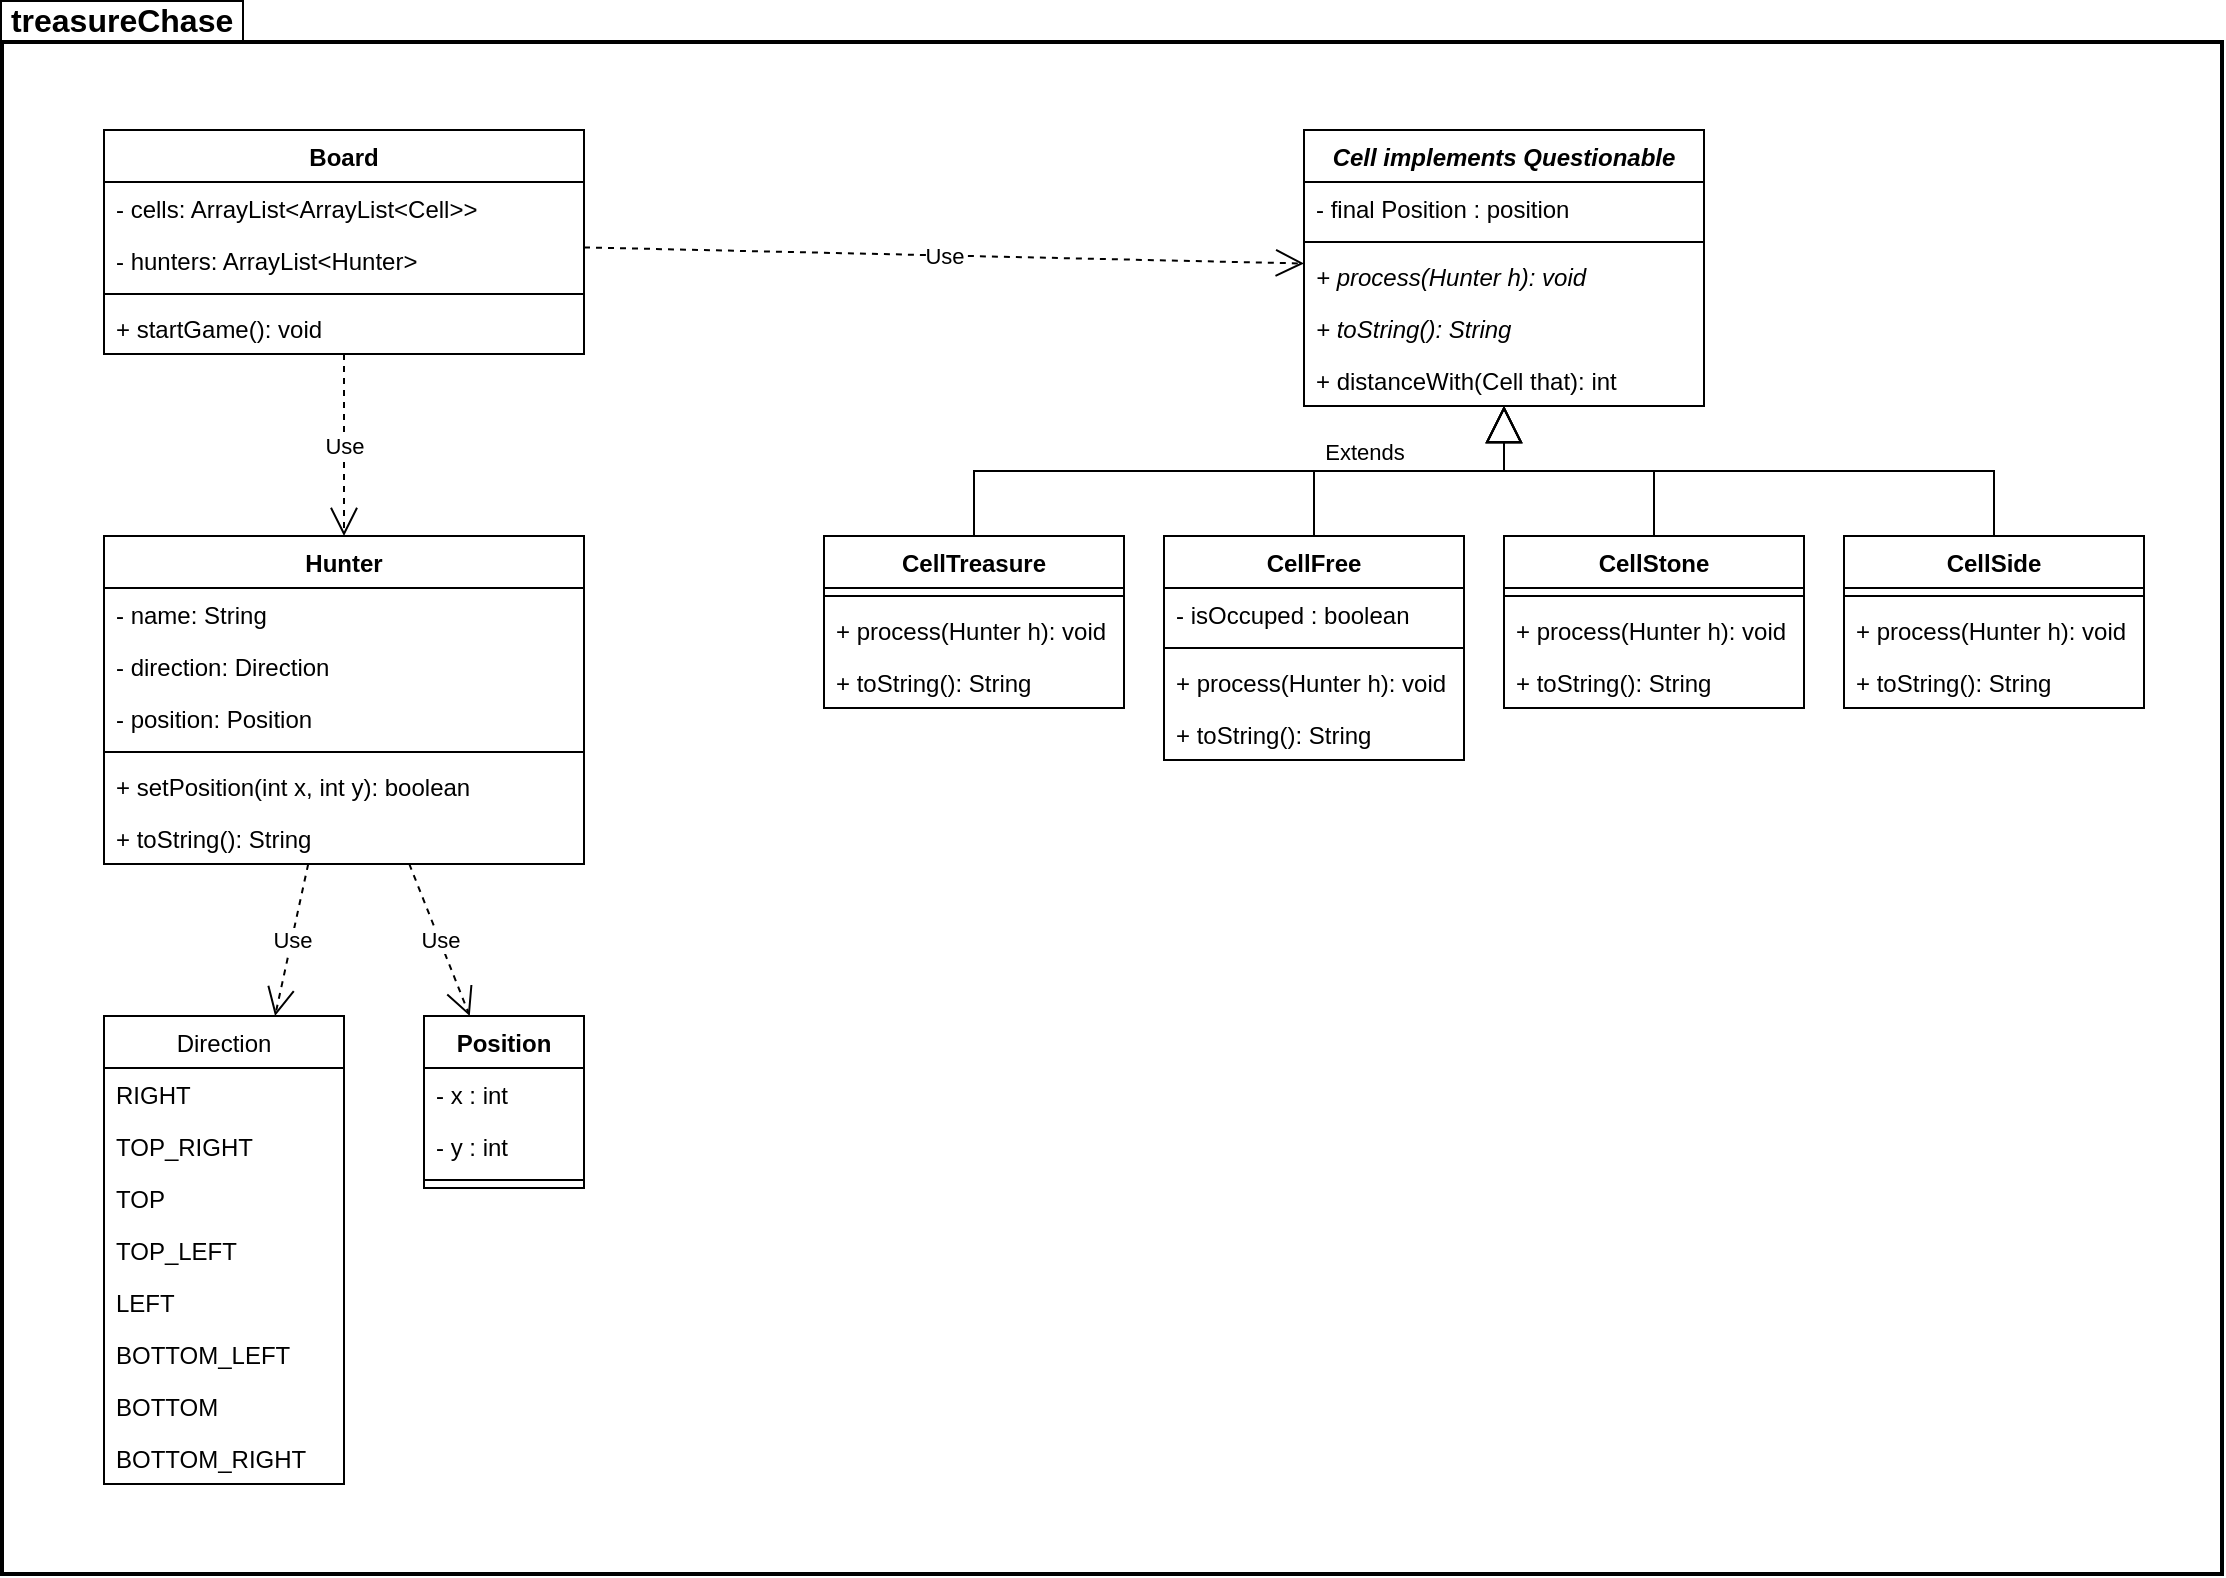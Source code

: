 <mxfile version="12.9.9" type="device"><diagram id="C5RBs43oDa-KdzZeNtuy" name="Page-1"><mxGraphModel dx="1511" dy="814" grid="1" gridSize="10" guides="1" tooltips="1" connect="1" arrows="1" fold="1" page="1" pageScale="1" pageWidth="1169" pageHeight="827" math="0" shadow="0"><root><mxCell id="WIyWlLk6GJQsqaUBKTNV-0"/><mxCell id="WIyWlLk6GJQsqaUBKTNV-1" style="locked=1;" parent="WIyWlLk6GJQsqaUBKTNV-0"/><mxCell id="8efjx9s818qTmMbfsjij-18" value="&amp;nbsp;treasureChase&amp;nbsp;" style="shape=folder;fontStyle=1;spacingTop=-12;tabWidth=40;tabHeight=14;tabPosition=left;fillColor=#ffffff;gradientColor=none;strokeWidth=2;perimeterSpacing=1;comic=0;shadow=0;spacingBottom=0;spacingRight=0;spacing=0;spacingLeft=-1;labelBorderColor=#000000;labelBackgroundColor=#ffffff;verticalAlign=top;horizontal=1;fontSize=16;html=1;labelPosition=center;verticalLabelPosition=middle;align=left;" parent="WIyWlLk6GJQsqaUBKTNV-1" vertex="1"><mxGeometry x="29" y="19" width="1110" height="780" as="geometry"/></mxCell><mxCell id="8efjx9s818qTmMbfsjij-49" value="Treasure_chase" style="" parent="WIyWlLk6GJQsqaUBKTNV-0"/><mxCell id="8efjx9s818qTmMbfsjij-79" value="Extends" style="endArrow=block;endSize=16;endFill=0;html=1;exitX=0.5;exitY=0;exitDx=0;exitDy=0;edgeStyle=orthogonalEdgeStyle;rounded=0;comic=0;shadow=0;" parent="8efjx9s818qTmMbfsjij-49" source="8efjx9s818qTmMbfsjij-55" target="8efjx9s818qTmMbfsjij-51" edge="1"><mxGeometry x="0.38" y="10" width="160" relative="1" as="geometry"><mxPoint x="830" y="410" as="sourcePoint"/><mxPoint x="990" y="410" as="targetPoint"/><mxPoint as="offset"/></mxGeometry></mxCell><mxCell id="8efjx9s818qTmMbfsjij-80" value="" style="endArrow=block;endSize=16;endFill=0;html=1;exitX=0.5;exitY=0;exitDx=0;exitDy=0;edgeStyle=orthogonalEdgeStyle;rounded=0;shadow=0;comic=0;" parent="8efjx9s818qTmMbfsjij-49" source="8efjx9s818qTmMbfsjij-59" target="8efjx9s818qTmMbfsjij-51" edge="1"><mxGeometry x="-0.098" width="160" relative="1" as="geometry"><mxPoint x="490" y="300" as="sourcePoint"/><mxPoint x="650" y="216" as="targetPoint"/><mxPoint as="offset"/></mxGeometry></mxCell><mxCell id="8efjx9s818qTmMbfsjij-87" value="" style="endArrow=block;endSize=16;endFill=0;html=1;edgeStyle=orthogonalEdgeStyle;rounded=0;exitX=0.5;exitY=0;exitDx=0;exitDy=0;shadow=0;comic=0;" parent="8efjx9s818qTmMbfsjij-49" source="8efjx9s818qTmMbfsjij-63" target="8efjx9s818qTmMbfsjij-51" edge="1"><mxGeometry x="0.379" y="8" width="160" relative="1" as="geometry"><mxPoint x="860" y="390" as="sourcePoint"/><mxPoint x="650" y="196" as="targetPoint"/><mxPoint as="offset"/></mxGeometry></mxCell><mxCell id="8efjx9s818qTmMbfsjij-88" value="" style="endArrow=block;endSize=16;endFill=0;html=1;edgeStyle=orthogonalEdgeStyle;rounded=0;exitX=0.5;exitY=0;exitDx=0;exitDy=0;comic=0;shadow=0;" parent="8efjx9s818qTmMbfsjij-49" source="8efjx9s818qTmMbfsjij-67" target="8efjx9s818qTmMbfsjij-51" edge="1"><mxGeometry x="0.379" y="8" width="160" relative="1" as="geometry"><mxPoint x="870" y="300" as="sourcePoint"/><mxPoint x="650" y="196" as="targetPoint"/><mxPoint as="offset"/></mxGeometry></mxCell><mxCell id="8efjx9s818qTmMbfsjij-90" value="Use" style="endArrow=open;endSize=12;dashed=1;html=1;shadow=0;" parent="8efjx9s818qTmMbfsjij-49" source="8efjx9s818qTmMbfsjij-71" target="8efjx9s818qTmMbfsjij-51" edge="1"><mxGeometry width="160" relative="1" as="geometry"><mxPoint x="500" y="410" as="sourcePoint"/><mxPoint x="660" y="410" as="targetPoint"/></mxGeometry></mxCell><mxCell id="1Sz7mcyIAEWx7gR0IkOi-4" value="Use" style="endArrow=open;endSize=12;dashed=1;html=1;shadow=0;" parent="8efjx9s818qTmMbfsjij-49" source="8efjx9s818qTmMbfsjij-71" target="8efjx9s818qTmMbfsjij-75" edge="1"><mxGeometry width="160" relative="1" as="geometry"><mxPoint x="510" y="440" as="sourcePoint"/><mxPoint x="670" y="440" as="targetPoint"/></mxGeometry></mxCell><mxCell id="8efjx9s818qTmMbfsjij-71" value="Board" style="swimlane;fontStyle=1;align=center;verticalAlign=top;childLayout=stackLayout;horizontal=1;startSize=26;horizontalStack=0;resizeParent=1;resizeParentMax=0;resizeLast=0;collapsible=1;marginBottom=0;rounded=0;comic=0;shadow=0;" parent="8efjx9s818qTmMbfsjij-49" vertex="1"><mxGeometry x="80" y="77" width="240" height="112" as="geometry"/></mxCell><mxCell id="1Sz7mcyIAEWx7gR0IkOi-5" value="- cells: ArrayList&lt;ArrayList&lt;Cell&gt;&gt;" style="text;strokeColor=none;fillColor=none;align=left;verticalAlign=top;spacingLeft=4;spacingRight=4;overflow=hidden;rotatable=0;points=[[0,0.5],[1,0.5]];portConstraint=eastwest;shadow=0;" parent="8efjx9s818qTmMbfsjij-71" vertex="1"><mxGeometry y="26" width="240" height="26" as="geometry"/></mxCell><mxCell id="8efjx9s818qTmMbfsjij-72" value="- hunters: ArrayList&lt;Hunter&gt;" style="text;strokeColor=none;fillColor=none;align=left;verticalAlign=top;spacingLeft=4;spacingRight=4;overflow=hidden;rotatable=0;points=[[0,0.5],[1,0.5]];portConstraint=eastwest;shadow=0;" parent="8efjx9s818qTmMbfsjij-71" vertex="1"><mxGeometry y="52" width="240" height="26" as="geometry"/></mxCell><mxCell id="8efjx9s818qTmMbfsjij-73" value="" style="line;strokeWidth=1;fillColor=none;align=left;verticalAlign=middle;spacingTop=-1;spacingLeft=3;spacingRight=3;rotatable=0;labelPosition=right;points=[];portConstraint=eastwest;shadow=0;" parent="8efjx9s818qTmMbfsjij-71" vertex="1"><mxGeometry y="78" width="240" height="8" as="geometry"/></mxCell><mxCell id="8efjx9s818qTmMbfsjij-74" value="+ startGame(): void" style="text;strokeColor=none;fillColor=none;align=left;verticalAlign=top;spacingLeft=4;spacingRight=4;overflow=hidden;rotatable=0;points=[[0,0.5],[1,0.5]];portConstraint=eastwest;shadow=0;" parent="8efjx9s818qTmMbfsjij-71" vertex="1"><mxGeometry y="86" width="240" height="26" as="geometry"/></mxCell><mxCell id="1Sz7mcyIAEWx7gR0IkOi-6" value="Direction" style="swimlane;fontStyle=0;childLayout=stackLayout;horizontal=1;startSize=26;fillColor=none;horizontalStack=0;resizeParent=1;resizeParentMax=0;resizeLast=0;collapsible=1;marginBottom=0;rounded=0;comic=0;shadow=0;" parent="8efjx9s818qTmMbfsjij-49" vertex="1"><mxGeometry x="80" y="520" width="120" height="234" as="geometry"/></mxCell><mxCell id="1Sz7mcyIAEWx7gR0IkOi-15" value="RIGHT" style="text;strokeColor=none;fillColor=none;align=left;verticalAlign=top;spacingLeft=4;spacingRight=4;overflow=hidden;rotatable=0;points=[[0,0.5],[1,0.5]];portConstraint=eastwest;shadow=0;" parent="1Sz7mcyIAEWx7gR0IkOi-6" vertex="1"><mxGeometry y="26" width="120" height="26" as="geometry"/></mxCell><mxCell id="1Sz7mcyIAEWx7gR0IkOi-14" value="TOP_RIGHT" style="text;strokeColor=none;fillColor=none;align=left;verticalAlign=top;spacingLeft=4;spacingRight=4;overflow=hidden;rotatable=0;points=[[0,0.5],[1,0.5]];portConstraint=eastwest;shadow=0;" parent="1Sz7mcyIAEWx7gR0IkOi-6" vertex="1"><mxGeometry y="52" width="120" height="26" as="geometry"/></mxCell><mxCell id="1Sz7mcyIAEWx7gR0IkOi-11" value="TOP" style="text;strokeColor=none;fillColor=none;align=left;verticalAlign=top;spacingLeft=4;spacingRight=4;overflow=hidden;rotatable=0;points=[[0,0.5],[1,0.5]];portConstraint=eastwest;shadow=0;" parent="1Sz7mcyIAEWx7gR0IkOi-6" vertex="1"><mxGeometry y="78" width="120" height="26" as="geometry"/></mxCell><mxCell id="1Sz7mcyIAEWx7gR0IkOi-7" value="TOP_LEFT" style="text;strokeColor=none;fillColor=none;align=left;verticalAlign=top;spacingLeft=4;spacingRight=4;overflow=hidden;rotatable=0;points=[[0,0.5],[1,0.5]];portConstraint=eastwest;shadow=0;" parent="1Sz7mcyIAEWx7gR0IkOi-6" vertex="1"><mxGeometry y="104" width="120" height="26" as="geometry"/></mxCell><mxCell id="1Sz7mcyIAEWx7gR0IkOi-9" value="LEFT" style="text;strokeColor=none;fillColor=none;align=left;verticalAlign=top;spacingLeft=4;spacingRight=4;overflow=hidden;rotatable=0;points=[[0,0.5],[1,0.5]];portConstraint=eastwest;shadow=0;" parent="1Sz7mcyIAEWx7gR0IkOi-6" vertex="1"><mxGeometry y="130" width="120" height="26" as="geometry"/></mxCell><mxCell id="1Sz7mcyIAEWx7gR0IkOi-8" value="BOTTOM_LEFT" style="text;strokeColor=none;fillColor=none;align=left;verticalAlign=top;spacingLeft=4;spacingRight=4;overflow=hidden;rotatable=0;points=[[0,0.5],[1,0.5]];portConstraint=eastwest;shadow=0;" parent="1Sz7mcyIAEWx7gR0IkOi-6" vertex="1"><mxGeometry y="156" width="120" height="26" as="geometry"/></mxCell><mxCell id="1Sz7mcyIAEWx7gR0IkOi-12" value="BOTTOM" style="text;strokeColor=none;fillColor=none;align=left;verticalAlign=top;spacingLeft=4;spacingRight=4;overflow=hidden;rotatable=0;points=[[0,0.5],[1,0.5]];portConstraint=eastwest;shadow=0;" parent="1Sz7mcyIAEWx7gR0IkOi-6" vertex="1"><mxGeometry y="182" width="120" height="26" as="geometry"/></mxCell><mxCell id="1Sz7mcyIAEWx7gR0IkOi-13" value="BOTTOM_RIGHT" style="text;strokeColor=none;fillColor=none;align=left;verticalAlign=top;spacingLeft=4;spacingRight=4;overflow=hidden;rotatable=0;points=[[0,0.5],[1,0.5]];portConstraint=eastwest;shadow=0;" parent="1Sz7mcyIAEWx7gR0IkOi-6" vertex="1"><mxGeometry y="208" width="120" height="26" as="geometry"/></mxCell><mxCell id="1Sz7mcyIAEWx7gR0IkOi-30" value="Use" style="endArrow=open;endSize=12;dashed=1;html=1;shadow=0;" parent="8efjx9s818qTmMbfsjij-49" source="8efjx9s818qTmMbfsjij-75" target="1Sz7mcyIAEWx7gR0IkOi-18" edge="1"><mxGeometry width="160" relative="1" as="geometry"><mxPoint x="250" y="410" as="sourcePoint"/><mxPoint x="410" y="410" as="targetPoint"/></mxGeometry></mxCell><mxCell id="1Sz7mcyIAEWx7gR0IkOi-18" value="Position" style="swimlane;fontStyle=1;align=center;verticalAlign=top;childLayout=stackLayout;horizontal=1;startSize=26;horizontalStack=0;resizeParent=1;resizeParentMax=0;resizeLast=0;collapsible=1;marginBottom=0;rounded=0;comic=0;shadow=0;" parent="8efjx9s818qTmMbfsjij-49" vertex="1"><mxGeometry x="240" y="520" width="80" height="86" as="geometry"/></mxCell><mxCell id="1Sz7mcyIAEWx7gR0IkOi-22" value="- x : int" style="text;strokeColor=none;fillColor=none;align=left;verticalAlign=top;spacingLeft=4;spacingRight=4;overflow=hidden;rotatable=0;points=[[0,0.5],[1,0.5]];portConstraint=eastwest;shadow=0;" parent="1Sz7mcyIAEWx7gR0IkOi-18" vertex="1"><mxGeometry y="26" width="80" height="26" as="geometry"/></mxCell><mxCell id="1Sz7mcyIAEWx7gR0IkOi-19" value="- y : int" style="text;strokeColor=none;fillColor=none;align=left;verticalAlign=top;spacingLeft=4;spacingRight=4;overflow=hidden;rotatable=0;points=[[0,0.5],[1,0.5]];portConstraint=eastwest;shadow=0;" parent="1Sz7mcyIAEWx7gR0IkOi-18" vertex="1"><mxGeometry y="52" width="80" height="26" as="geometry"/></mxCell><mxCell id="1Sz7mcyIAEWx7gR0IkOi-20" value="" style="line;strokeWidth=1;fillColor=none;align=left;verticalAlign=middle;spacingTop=-1;spacingLeft=3;spacingRight=3;rotatable=0;labelPosition=right;points=[];portConstraint=eastwest;shadow=0;" parent="1Sz7mcyIAEWx7gR0IkOi-18" vertex="1"><mxGeometry y="78" width="80" height="8" as="geometry"/></mxCell><mxCell id="8efjx9s818qTmMbfsjij-75" value="Hunter" style="swimlane;fontStyle=1;align=center;verticalAlign=top;childLayout=stackLayout;horizontal=1;startSize=26;horizontalStack=0;resizeParent=1;resizeParentMax=0;resizeLast=0;collapsible=1;marginBottom=0;rounded=0;comic=0;shadow=0;" parent="8efjx9s818qTmMbfsjij-49" vertex="1"><mxGeometry x="80" y="280" width="240" height="164" as="geometry"/></mxCell><mxCell id="8efjx9s818qTmMbfsjij-76" value="- name: String" style="text;strokeColor=none;fillColor=none;align=left;verticalAlign=top;spacingLeft=4;spacingRight=4;overflow=hidden;rotatable=0;points=[[0,0.5],[1,0.5]];portConstraint=eastwest;shadow=0;" parent="8efjx9s818qTmMbfsjij-75" vertex="1"><mxGeometry y="26" width="240" height="26" as="geometry"/></mxCell><mxCell id="1Sz7mcyIAEWx7gR0IkOi-32" value="- direction: Direction" style="text;strokeColor=none;fillColor=none;align=left;verticalAlign=top;spacingLeft=4;spacingRight=4;overflow=hidden;rotatable=0;points=[[0,0.5],[1,0.5]];portConstraint=eastwest;shadow=0;" parent="8efjx9s818qTmMbfsjij-75" vertex="1"><mxGeometry y="52" width="240" height="26" as="geometry"/></mxCell><mxCell id="1Sz7mcyIAEWx7gR0IkOi-16" value="- position: Position" style="text;strokeColor=none;fillColor=none;align=left;verticalAlign=top;spacingLeft=4;spacingRight=4;overflow=hidden;rotatable=0;points=[[0,0.5],[1,0.5]];portConstraint=eastwest;shadow=0;" parent="8efjx9s818qTmMbfsjij-75" vertex="1"><mxGeometry y="78" width="240" height="26" as="geometry"/></mxCell><mxCell id="8efjx9s818qTmMbfsjij-77" value="" style="line;strokeWidth=1;fillColor=none;align=left;verticalAlign=middle;spacingTop=-1;spacingLeft=3;spacingRight=3;rotatable=0;labelPosition=right;points=[];portConstraint=eastwest;shadow=0;" parent="8efjx9s818qTmMbfsjij-75" vertex="1"><mxGeometry y="104" width="240" height="8" as="geometry"/></mxCell><mxCell id="8efjx9s818qTmMbfsjij-78" value="+ setPosition(int x, int y): boolean" style="text;strokeColor=none;fillColor=none;align=left;verticalAlign=top;spacingLeft=4;spacingRight=4;overflow=hidden;rotatable=0;points=[[0,0.5],[1,0.5]];portConstraint=eastwest;shadow=0;" parent="8efjx9s818qTmMbfsjij-75" vertex="1"><mxGeometry y="112" width="240" height="26" as="geometry"/></mxCell><mxCell id="1Sz7mcyIAEWx7gR0IkOi-38" value="+ toString(): String" style="text;strokeColor=none;fillColor=none;align=left;verticalAlign=top;spacingLeft=4;spacingRight=4;overflow=hidden;rotatable=0;points=[[0,0.5],[1,0.5]];portConstraint=eastwest;shadow=0;" parent="8efjx9s818qTmMbfsjij-75" vertex="1"><mxGeometry y="138" width="240" height="26" as="geometry"/></mxCell><mxCell id="8efjx9s818qTmMbfsjij-51" value="Cell implements Questionable" style="swimlane;fontStyle=3;align=center;verticalAlign=top;childLayout=stackLayout;horizontal=1;startSize=26;horizontalStack=0;resizeParent=1;resizeParentMax=0;resizeLast=0;collapsible=1;marginBottom=0;rounded=0;comic=0;shadow=0;" parent="8efjx9s818qTmMbfsjij-49" vertex="1"><mxGeometry x="680" y="77" width="200" height="138" as="geometry"><mxRectangle x="210" y="160" width="200" height="26" as="alternateBounds"/></mxGeometry></mxCell><mxCell id="30AI15UYV08DD8Qu-7xQ-0" value="- final Position : position" style="text;strokeColor=none;fillColor=none;align=left;verticalAlign=top;spacingLeft=4;spacingRight=4;overflow=hidden;rotatable=0;points=[[0,0.5],[1,0.5]];portConstraint=eastwest;fontStyle=0;shadow=0;" vertex="1" parent="8efjx9s818qTmMbfsjij-51"><mxGeometry y="26" width="200" height="26" as="geometry"/></mxCell><mxCell id="8efjx9s818qTmMbfsjij-52" value="" style="line;strokeWidth=1;fillColor=none;align=left;verticalAlign=middle;spacingTop=-1;spacingLeft=3;spacingRight=3;rotatable=0;labelPosition=right;points=[];portConstraint=eastwest;shadow=0;" parent="8efjx9s818qTmMbfsjij-51" vertex="1"><mxGeometry y="52" width="200" height="8" as="geometry"/></mxCell><mxCell id="8efjx9s818qTmMbfsjij-53" value="+ process(Hunter h): void" style="text;strokeColor=none;fillColor=none;align=left;verticalAlign=top;spacingLeft=4;spacingRight=4;overflow=hidden;rotatable=0;points=[[0,0.5],[1,0.5]];portConstraint=eastwest;fontStyle=2;shadow=0;" parent="8efjx9s818qTmMbfsjij-51" vertex="1"><mxGeometry y="60" width="200" height="26" as="geometry"/></mxCell><mxCell id="1Sz7mcyIAEWx7gR0IkOi-37" value="+ toString(): String" style="text;strokeColor=none;fillColor=none;align=left;verticalAlign=top;spacingLeft=4;spacingRight=4;overflow=hidden;rotatable=0;points=[[0,0.5],[1,0.5]];portConstraint=eastwest;fontStyle=2;shadow=0;" parent="8efjx9s818qTmMbfsjij-51" vertex="1"><mxGeometry y="86" width="200" height="26" as="geometry"/></mxCell><mxCell id="8efjx9s818qTmMbfsjij-54" value="+ distanceWith(Cell that): int " style="text;strokeColor=none;fillColor=none;align=left;verticalAlign=top;spacingLeft=4;spacingRight=4;overflow=hidden;rotatable=0;points=[[0,0.5],[1,0.5]];portConstraint=eastwest;fontStyle=0;shadow=0;" parent="8efjx9s818qTmMbfsjij-51" vertex="1"><mxGeometry y="112" width="200" height="26" as="geometry"/></mxCell><mxCell id="1Sz7mcyIAEWx7gR0IkOi-52" value="Use" style="endArrow=open;endSize=12;dashed=1;html=1;shadow=0;" parent="8efjx9s818qTmMbfsjij-49" source="8efjx9s818qTmMbfsjij-75" target="1Sz7mcyIAEWx7gR0IkOi-6" edge="1"><mxGeometry width="160" relative="1" as="geometry"><mxPoint x="130" y="450" as="sourcePoint"/><mxPoint x="290" y="450" as="targetPoint"/></mxGeometry></mxCell><mxCell id="8efjx9s818qTmMbfsjij-67" value="CellSide" style="swimlane;fontStyle=1;align=center;verticalAlign=top;childLayout=stackLayout;horizontal=1;startSize=26;horizontalStack=0;resizeParent=1;resizeParentMax=0;resizeLast=0;collapsible=1;marginBottom=0;rounded=0;comic=0;shadow=0;" parent="8efjx9s818qTmMbfsjij-49" vertex="1"><mxGeometry x="950" y="280" width="150" height="86" as="geometry"/></mxCell><mxCell id="8efjx9s818qTmMbfsjij-69" value="" style="line;strokeWidth=1;fillColor=none;align=left;verticalAlign=middle;spacingTop=-1;spacingLeft=3;spacingRight=3;rotatable=0;labelPosition=right;points=[];portConstraint=eastwest;shadow=0;" parent="8efjx9s818qTmMbfsjij-67" vertex="1"><mxGeometry y="26" width="150" height="8" as="geometry"/></mxCell><mxCell id="1Sz7mcyIAEWx7gR0IkOi-45" value="+ process(Hunter h): void" style="text;strokeColor=none;fillColor=none;align=left;verticalAlign=top;spacingLeft=4;spacingRight=4;overflow=hidden;rotatable=0;points=[[0,0.5],[1,0.5]];portConstraint=eastwest;fontStyle=0;shadow=0;" parent="8efjx9s818qTmMbfsjij-67" vertex="1"><mxGeometry y="34" width="150" height="26" as="geometry"/></mxCell><mxCell id="1Sz7mcyIAEWx7gR0IkOi-49" value="+ toString(): String" style="text;strokeColor=none;fillColor=none;align=left;verticalAlign=top;spacingLeft=4;spacingRight=4;overflow=hidden;rotatable=0;points=[[0,0.5],[1,0.5]];portConstraint=eastwest;fontStyle=0;shadow=0;" parent="8efjx9s818qTmMbfsjij-67" vertex="1"><mxGeometry y="60" width="150" height="26" as="geometry"/></mxCell><mxCell id="8efjx9s818qTmMbfsjij-63" value="CellStone" style="swimlane;fontStyle=1;align=center;verticalAlign=top;childLayout=stackLayout;horizontal=1;startSize=26;horizontalStack=0;resizeParent=1;resizeParentMax=0;resizeLast=0;collapsible=1;marginBottom=0;rounded=0;comic=0;shadow=0;" parent="8efjx9s818qTmMbfsjij-49" vertex="1"><mxGeometry x="780" y="280" width="150" height="86" as="geometry"/></mxCell><mxCell id="8efjx9s818qTmMbfsjij-65" value="" style="line;strokeWidth=1;fillColor=none;align=left;verticalAlign=middle;spacingTop=-1;spacingLeft=3;spacingRight=3;rotatable=0;labelPosition=right;points=[];portConstraint=eastwest;shadow=0;" parent="8efjx9s818qTmMbfsjij-63" vertex="1"><mxGeometry y="26" width="150" height="8" as="geometry"/></mxCell><mxCell id="1Sz7mcyIAEWx7gR0IkOi-44" value="+ process(Hunter h): void" style="text;strokeColor=none;fillColor=none;align=left;verticalAlign=top;spacingLeft=4;spacingRight=4;overflow=hidden;rotatable=0;points=[[0,0.5],[1,0.5]];portConstraint=eastwest;fontStyle=0;shadow=0;" parent="8efjx9s818qTmMbfsjij-63" vertex="1"><mxGeometry y="34" width="150" height="26" as="geometry"/></mxCell><mxCell id="1Sz7mcyIAEWx7gR0IkOi-48" value="+ toString(): String" style="text;strokeColor=none;fillColor=none;align=left;verticalAlign=top;spacingLeft=4;spacingRight=4;overflow=hidden;rotatable=0;points=[[0,0.5],[1,0.5]];portConstraint=eastwest;fontStyle=0;shadow=0;" parent="8efjx9s818qTmMbfsjij-63" vertex="1"><mxGeometry y="60" width="150" height="26" as="geometry"/></mxCell><mxCell id="8efjx9s818qTmMbfsjij-59" value="CellFree" style="swimlane;fontStyle=1;align=center;verticalAlign=top;childLayout=stackLayout;horizontal=1;startSize=26;horizontalStack=0;resizeParent=1;resizeParentMax=0;resizeLast=0;collapsible=1;marginBottom=0;rounded=0;comic=0;shadow=0;" parent="8efjx9s818qTmMbfsjij-49" vertex="1"><mxGeometry x="610" y="280" width="150" height="112" as="geometry"/></mxCell><mxCell id="8efjx9s818qTmMbfsjij-60" value="- isOccuped : boolean" style="text;strokeColor=none;fillColor=none;align=left;verticalAlign=top;spacingLeft=4;spacingRight=4;overflow=hidden;rotatable=0;points=[[0,0.5],[1,0.5]];portConstraint=eastwest;shadow=0;" parent="8efjx9s818qTmMbfsjij-59" vertex="1"><mxGeometry y="26" width="150" height="26" as="geometry"/></mxCell><mxCell id="8efjx9s818qTmMbfsjij-61" value="" style="line;strokeWidth=1;fillColor=none;align=left;verticalAlign=middle;spacingTop=-1;spacingLeft=3;spacingRight=3;rotatable=0;labelPosition=right;points=[];portConstraint=eastwest;shadow=0;" parent="8efjx9s818qTmMbfsjij-59" vertex="1"><mxGeometry y="52" width="150" height="8" as="geometry"/></mxCell><mxCell id="1Sz7mcyIAEWx7gR0IkOi-43" value="+ process(Hunter h): void" style="text;strokeColor=none;fillColor=none;align=left;verticalAlign=top;spacingLeft=4;spacingRight=4;overflow=hidden;rotatable=0;points=[[0,0.5],[1,0.5]];portConstraint=eastwest;fontStyle=0;shadow=0;" parent="8efjx9s818qTmMbfsjij-59" vertex="1"><mxGeometry y="60" width="150" height="26" as="geometry"/></mxCell><mxCell id="1Sz7mcyIAEWx7gR0IkOi-47" value="+ toString(): String" style="text;strokeColor=none;fillColor=none;align=left;verticalAlign=top;spacingLeft=4;spacingRight=4;overflow=hidden;rotatable=0;points=[[0,0.5],[1,0.5]];portConstraint=eastwest;fontStyle=0;shadow=0;" parent="8efjx9s818qTmMbfsjij-59" vertex="1"><mxGeometry y="86" width="150" height="26" as="geometry"/></mxCell><mxCell id="8efjx9s818qTmMbfsjij-55" value="CellTreasure&#10;" style="swimlane;fontStyle=1;align=center;verticalAlign=top;childLayout=stackLayout;horizontal=1;startSize=26;horizontalStack=0;resizeParent=1;resizeParentMax=0;resizeLast=0;collapsible=1;marginBottom=0;rounded=0;comic=0;shadow=0;" parent="8efjx9s818qTmMbfsjij-49" vertex="1"><mxGeometry x="440" y="280" width="150" height="86" as="geometry"/></mxCell><mxCell id="8efjx9s818qTmMbfsjij-57" value="" style="line;strokeWidth=1;fillColor=none;align=left;verticalAlign=middle;spacingTop=-1;spacingLeft=3;spacingRight=3;rotatable=0;labelPosition=right;points=[];portConstraint=eastwest;shadow=0;" parent="8efjx9s818qTmMbfsjij-55" vertex="1"><mxGeometry y="26" width="150" height="8" as="geometry"/></mxCell><mxCell id="1Sz7mcyIAEWx7gR0IkOi-39" value="+ process(Hunter h): void" style="text;strokeColor=none;fillColor=none;align=left;verticalAlign=top;spacingLeft=4;spacingRight=4;overflow=hidden;rotatable=0;points=[[0,0.5],[1,0.5]];portConstraint=eastwest;fontStyle=0;shadow=0;" parent="8efjx9s818qTmMbfsjij-55" vertex="1"><mxGeometry y="34" width="150" height="26" as="geometry"/></mxCell><mxCell id="1Sz7mcyIAEWx7gR0IkOi-46" value="+ toString(): String" style="text;strokeColor=none;fillColor=none;align=left;verticalAlign=top;spacingLeft=4;spacingRight=4;overflow=hidden;rotatable=0;points=[[0,0.5],[1,0.5]];portConstraint=eastwest;fontStyle=0;shadow=0;" parent="8efjx9s818qTmMbfsjij-55" vertex="1"><mxGeometry y="60" width="150" height="26" as="geometry"/></mxCell></root></mxGraphModel></diagram></mxfile>